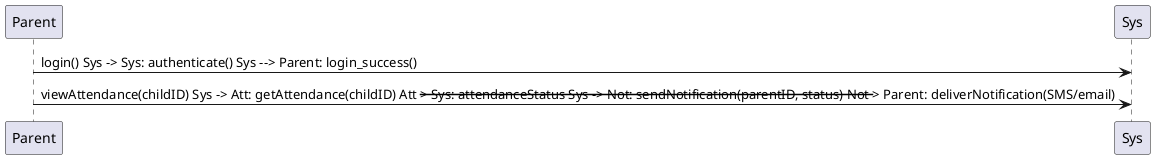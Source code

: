 @startuml actor Parent participant "System" as Sys participant "Attendance" as Att participant "Notification" as Not

Parent -> Sys: login() Sys -> Sys: authenticate() Sys --> Parent: login_success()

Parent -> Sys: viewAttendance(childID) Sys -> Att: getAttendance(childID) Att --> Sys: attendanceStatus Sys -> Not: sendNotification(parentID, status) Not --> Parent: deliverNotification(SMS/email)

@enduml
